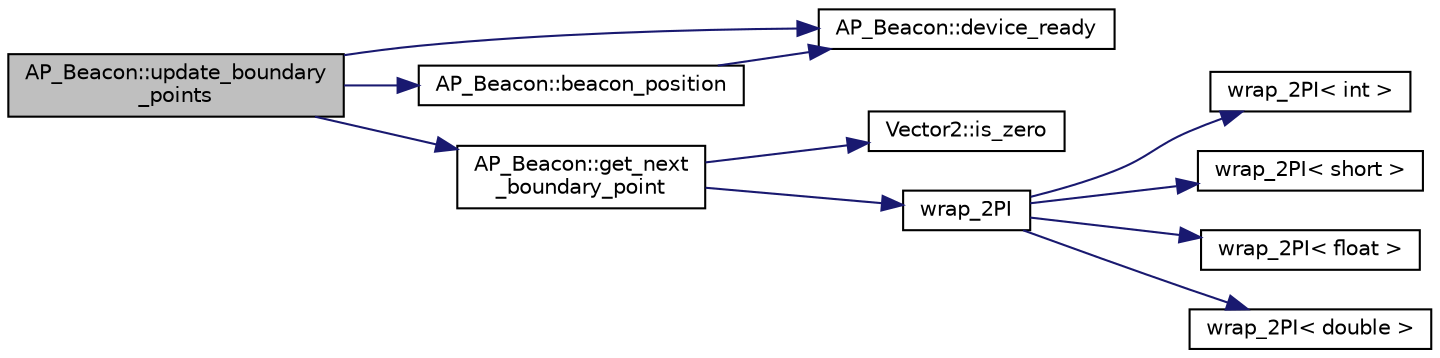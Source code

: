 digraph "AP_Beacon::update_boundary_points"
{
 // INTERACTIVE_SVG=YES
  edge [fontname="Helvetica",fontsize="10",labelfontname="Helvetica",labelfontsize="10"];
  node [fontname="Helvetica",fontsize="10",shape=record];
  rankdir="LR";
  Node1 [label="AP_Beacon::update_boundary\l_points",height=0.2,width=0.4,color="black", fillcolor="grey75", style="filled", fontcolor="black"];
  Node1 -> Node2 [color="midnightblue",fontsize="10",style="solid",fontname="Helvetica"];
  Node2 [label="AP_Beacon::device_ready",height=0.2,width=0.4,color="black", fillcolor="white", style="filled",URL="$classAP__Beacon.html#a78c5501000d02e25916d46cbdd5c2318"];
  Node1 -> Node3 [color="midnightblue",fontsize="10",style="solid",fontname="Helvetica"];
  Node3 [label="AP_Beacon::beacon_position",height=0.2,width=0.4,color="black", fillcolor="white", style="filled",URL="$classAP__Beacon.html#a78e0a0e5f279a9bf7083994ea4ba9894"];
  Node3 -> Node2 [color="midnightblue",fontsize="10",style="solid",fontname="Helvetica"];
  Node1 -> Node4 [color="midnightblue",fontsize="10",style="solid",fontname="Helvetica"];
  Node4 [label="AP_Beacon::get_next\l_boundary_point",height=0.2,width=0.4,color="black", fillcolor="white", style="filled",URL="$classAP__Beacon.html#ace664c377937647a4d096349d84e13bc"];
  Node4 -> Node5 [color="midnightblue",fontsize="10",style="solid",fontname="Helvetica"];
  Node5 [label="Vector2::is_zero",height=0.2,width=0.4,color="black", fillcolor="white", style="filled",URL="$structVector2.html#a7027a23fe57300a1142fdb9e28d6e3da"];
  Node4 -> Node6 [color="midnightblue",fontsize="10",style="solid",fontname="Helvetica"];
  Node6 [label="wrap_2PI",height=0.2,width=0.4,color="black", fillcolor="white", style="filled",URL="$AP__Math_8cpp.html#aa66b7eae8d7e99247c6a2b3d2b5c7b8d"];
  Node6 -> Node7 [color="midnightblue",fontsize="10",style="solid",fontname="Helvetica"];
  Node7 [label="wrap_2PI\< int \>",height=0.2,width=0.4,color="black", fillcolor="white", style="filled",URL="$AP__Math_8cpp.html#a50a4ded454375642e1944882b01a1ae5"];
  Node6 -> Node8 [color="midnightblue",fontsize="10",style="solid",fontname="Helvetica"];
  Node8 [label="wrap_2PI\< short \>",height=0.2,width=0.4,color="black", fillcolor="white", style="filled",URL="$AP__Math_8cpp.html#aaf8ce7d4f9e3837bdbd5aac6545b4000"];
  Node6 -> Node9 [color="midnightblue",fontsize="10",style="solid",fontname="Helvetica"];
  Node9 [label="wrap_2PI\< float \>",height=0.2,width=0.4,color="black", fillcolor="white", style="filled",URL="$AP__Math_8cpp.html#a7182302503c136742396e3057b680dc7"];
  Node6 -> Node10 [color="midnightblue",fontsize="10",style="solid",fontname="Helvetica"];
  Node10 [label="wrap_2PI\< double \>",height=0.2,width=0.4,color="black", fillcolor="white", style="filled",URL="$AP__Math_8cpp.html#a0b4be48e39c65e97084146b9f1d22c00"];
}
